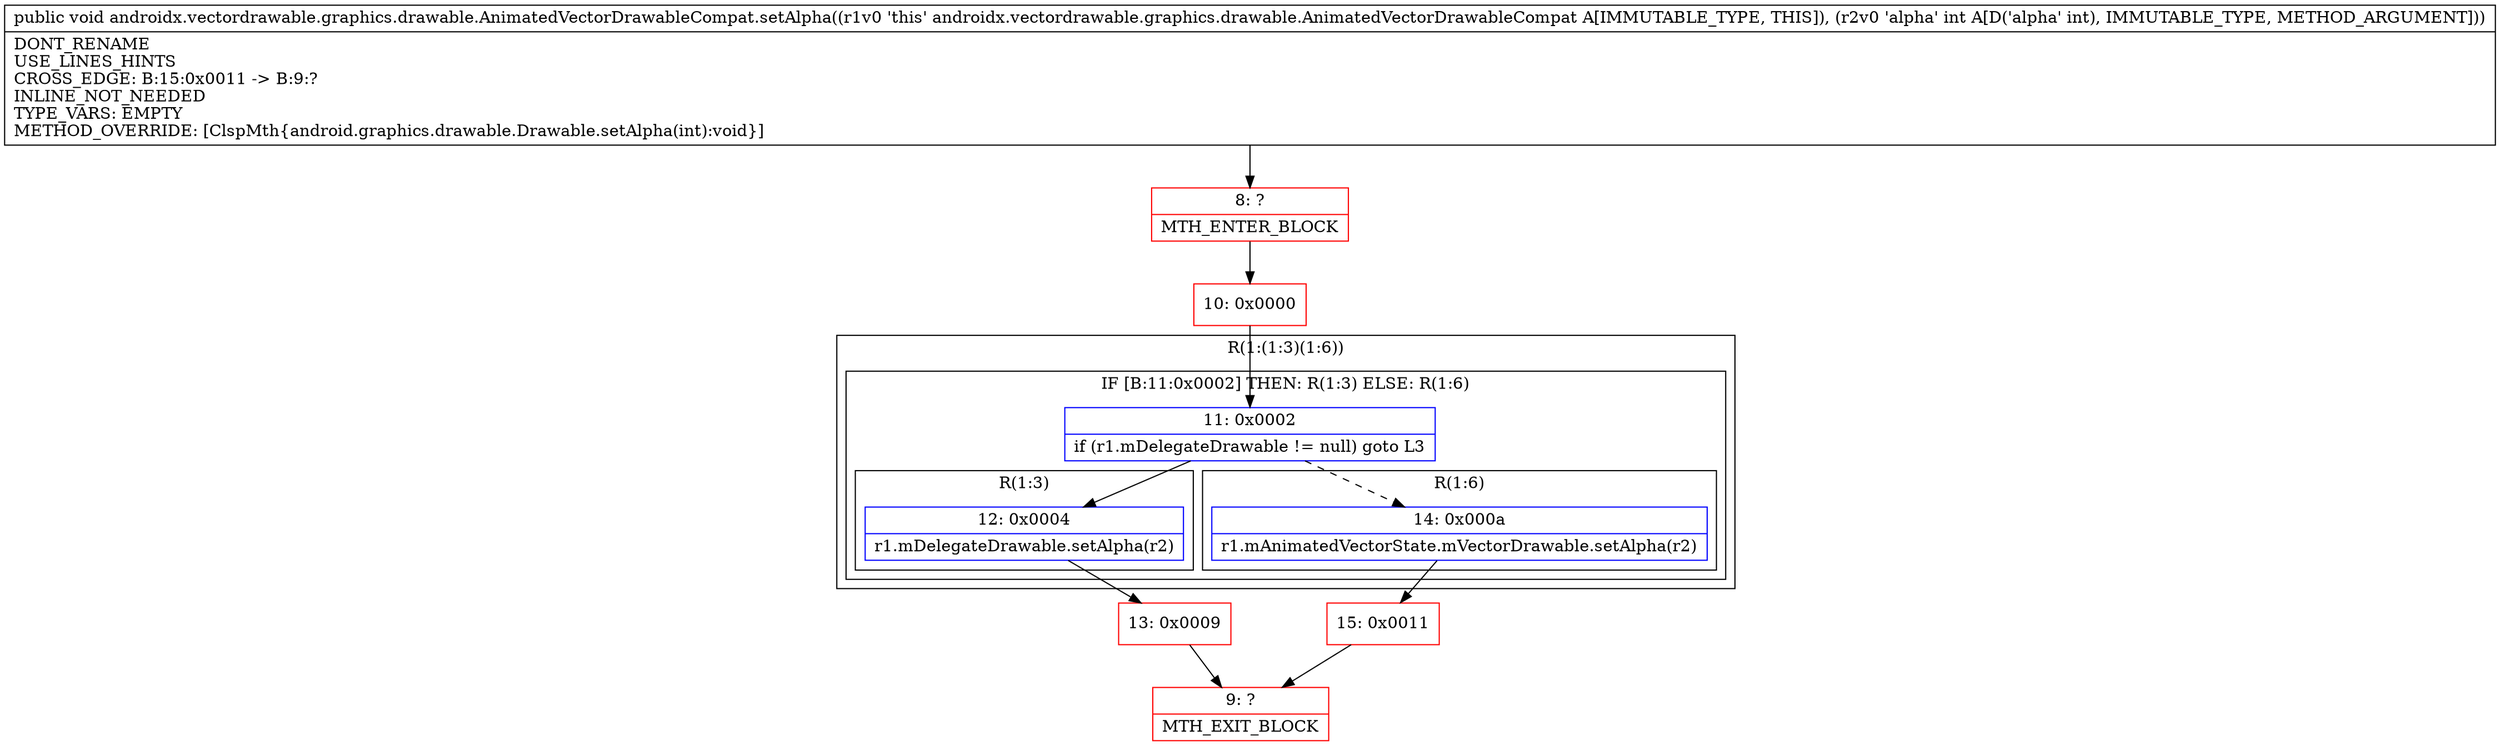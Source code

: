 digraph "CFG forandroidx.vectordrawable.graphics.drawable.AnimatedVectorDrawableCompat.setAlpha(I)V" {
subgraph cluster_Region_1219506906 {
label = "R(1:(1:3)(1:6))";
node [shape=record,color=blue];
subgraph cluster_IfRegion_295828594 {
label = "IF [B:11:0x0002] THEN: R(1:3) ELSE: R(1:6)";
node [shape=record,color=blue];
Node_11 [shape=record,label="{11\:\ 0x0002|if (r1.mDelegateDrawable != null) goto L3\l}"];
subgraph cluster_Region_1317502454 {
label = "R(1:3)";
node [shape=record,color=blue];
Node_12 [shape=record,label="{12\:\ 0x0004|r1.mDelegateDrawable.setAlpha(r2)\l}"];
}
subgraph cluster_Region_60519994 {
label = "R(1:6)";
node [shape=record,color=blue];
Node_14 [shape=record,label="{14\:\ 0x000a|r1.mAnimatedVectorState.mVectorDrawable.setAlpha(r2)\l}"];
}
}
}
Node_8 [shape=record,color=red,label="{8\:\ ?|MTH_ENTER_BLOCK\l}"];
Node_10 [shape=record,color=red,label="{10\:\ 0x0000}"];
Node_13 [shape=record,color=red,label="{13\:\ 0x0009}"];
Node_9 [shape=record,color=red,label="{9\:\ ?|MTH_EXIT_BLOCK\l}"];
Node_15 [shape=record,color=red,label="{15\:\ 0x0011}"];
MethodNode[shape=record,label="{public void androidx.vectordrawable.graphics.drawable.AnimatedVectorDrawableCompat.setAlpha((r1v0 'this' androidx.vectordrawable.graphics.drawable.AnimatedVectorDrawableCompat A[IMMUTABLE_TYPE, THIS]), (r2v0 'alpha' int A[D('alpha' int), IMMUTABLE_TYPE, METHOD_ARGUMENT]))  | DONT_RENAME\lUSE_LINES_HINTS\lCROSS_EDGE: B:15:0x0011 \-\> B:9:?\lINLINE_NOT_NEEDED\lTYPE_VARS: EMPTY\lMETHOD_OVERRIDE: [ClspMth\{android.graphics.drawable.Drawable.setAlpha(int):void\}]\l}"];
MethodNode -> Node_8;Node_11 -> Node_12;
Node_11 -> Node_14[style=dashed];
Node_12 -> Node_13;
Node_14 -> Node_15;
Node_8 -> Node_10;
Node_10 -> Node_11;
Node_13 -> Node_9;
Node_15 -> Node_9;
}

